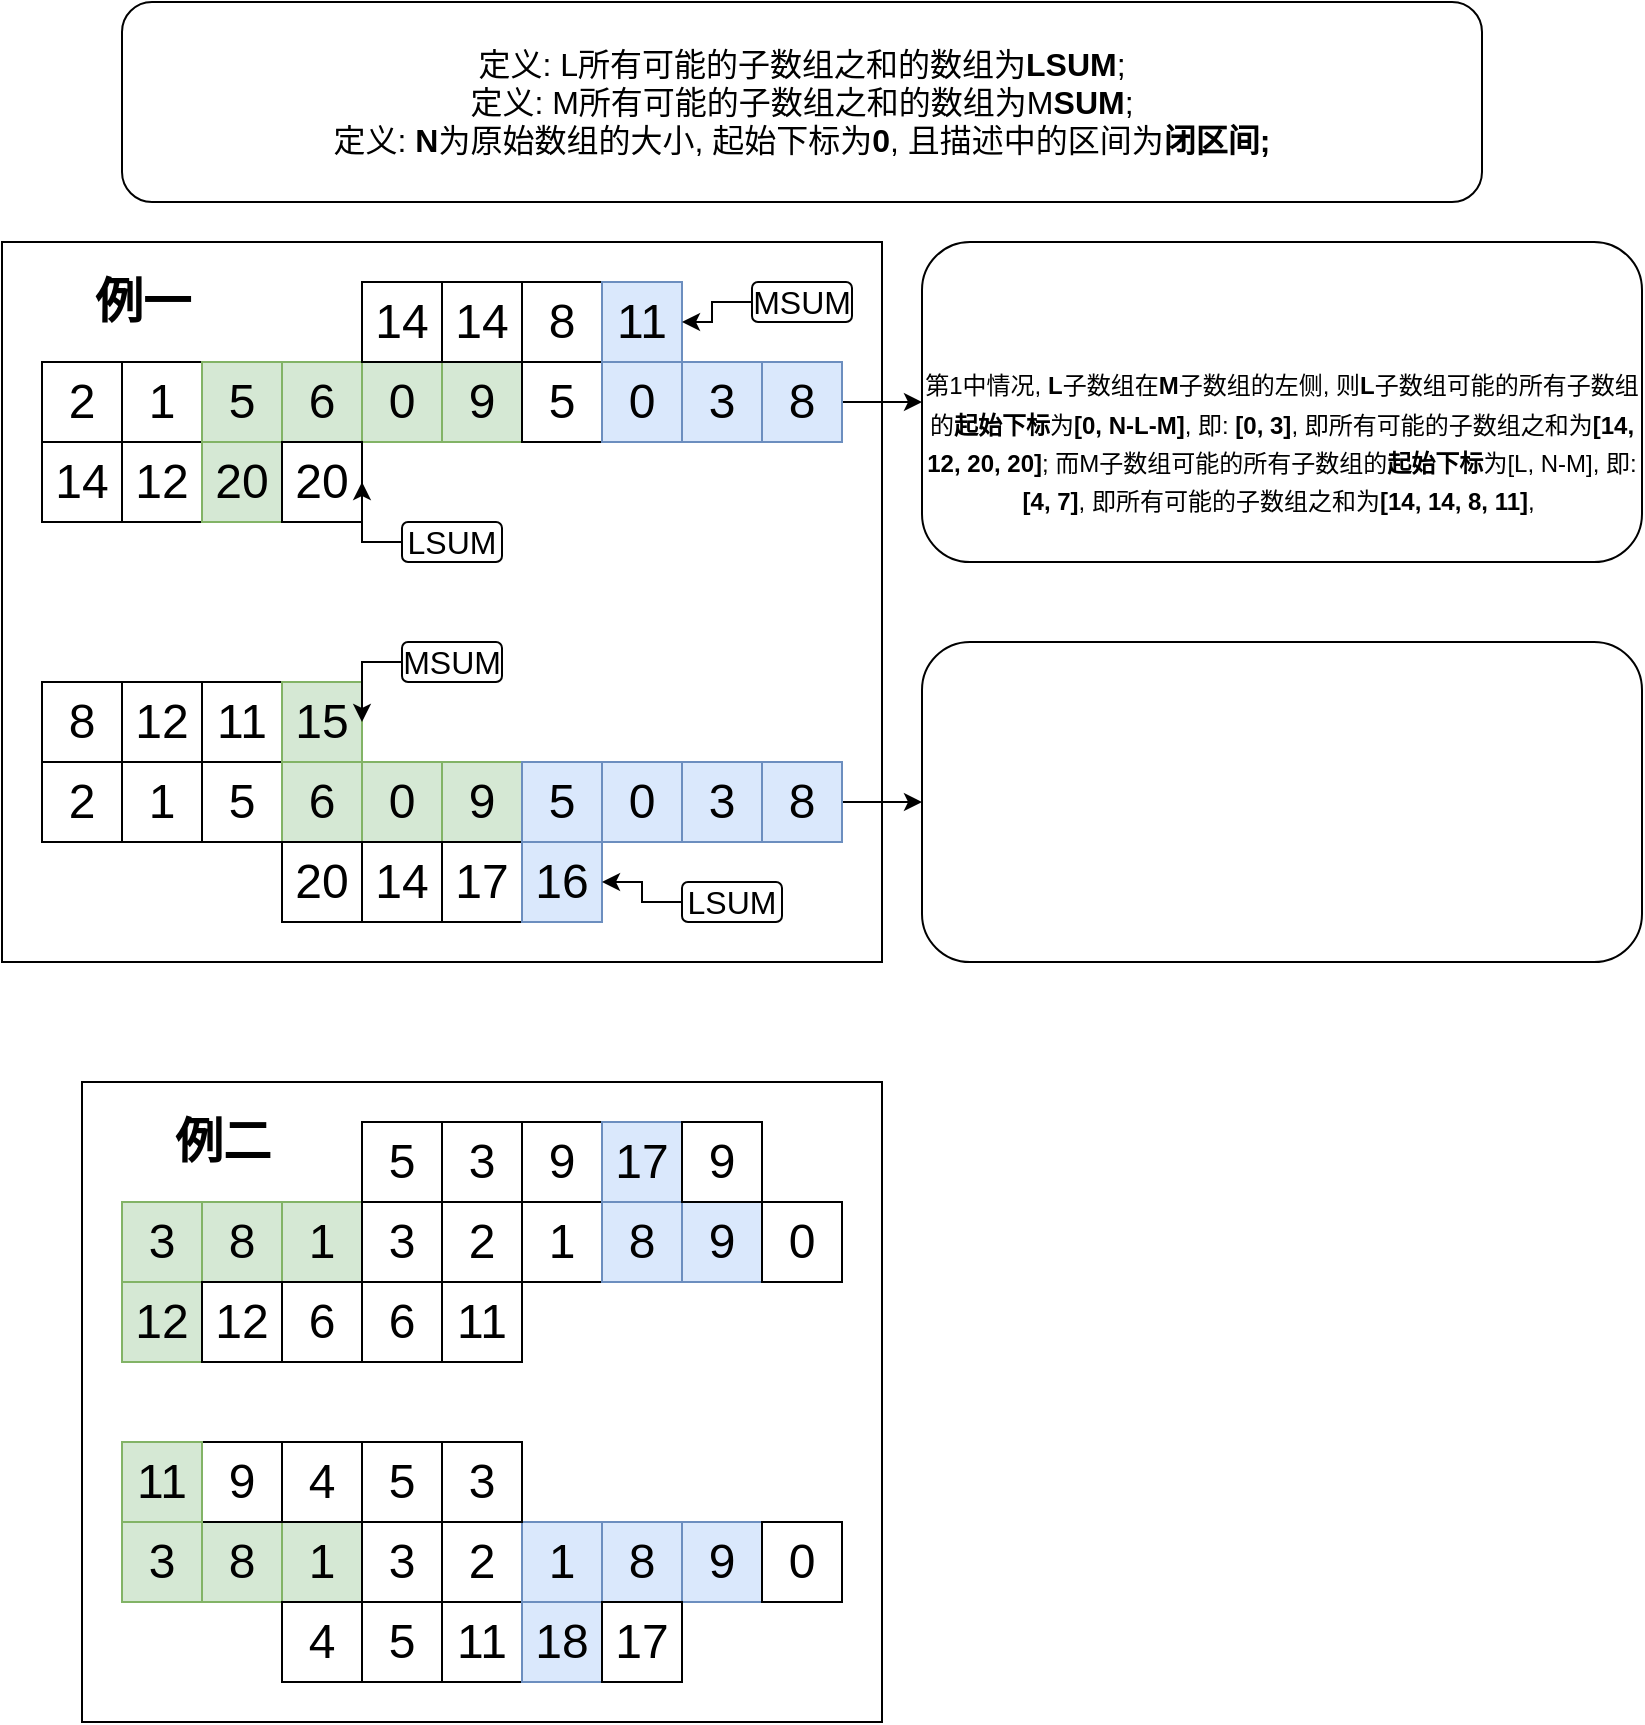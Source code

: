 <mxfile version="10.7.5" type="github"><diagram id="J-oB_Gyhdbi0Jz0GIsj-" name="Page-1"><mxGraphModel dx="918" dy="645" grid="1" gridSize="10" guides="1" tooltips="1" connect="1" arrows="1" fold="1" page="1" pageScale="1" pageWidth="850" pageHeight="1100" background="none" math="0" shadow="0"><root><mxCell id="0"/><mxCell id="1" parent="0"/><mxCell id="X7NBNO9IW3vi-4_0X4rQ-108" value="" style="rounded=0;whiteSpace=wrap;html=1;fontSize=24;" vertex="1" parent="1"><mxGeometry x="60" y="560" width="400" height="320" as="geometry"/></mxCell><mxCell id="X7NBNO9IW3vi-4_0X4rQ-107" value="" style="rounded=0;whiteSpace=wrap;html=1;fontSize=24;" vertex="1" parent="1"><mxGeometry x="20" y="140" width="440" height="360" as="geometry"/></mxCell><mxCell id="X7NBNO9IW3vi-4_0X4rQ-1" value="2" style="rounded=0;whiteSpace=wrap;html=1;fontSize=24;" vertex="1" parent="1"><mxGeometry x="40" y="200" width="40" height="40" as="geometry"/></mxCell><mxCell id="X7NBNO9IW3vi-4_0X4rQ-2" value="1" style="rounded=0;whiteSpace=wrap;html=1;fontSize=24;" vertex="1" parent="1"><mxGeometry x="80" y="200" width="40" height="40" as="geometry"/></mxCell><mxCell id="X7NBNO9IW3vi-4_0X4rQ-3" value="5" style="rounded=0;whiteSpace=wrap;html=1;fontSize=24;fillColor=#d5e8d4;strokeColor=#82b366;" vertex="1" parent="1"><mxGeometry x="120" y="200" width="40" height="40" as="geometry"/></mxCell><mxCell id="X7NBNO9IW3vi-4_0X4rQ-4" value="6" style="rounded=0;whiteSpace=wrap;html=1;fontSize=24;fillColor=#d5e8d4;strokeColor=#82b366;" vertex="1" parent="1"><mxGeometry x="160" y="200" width="40" height="40" as="geometry"/></mxCell><mxCell id="X7NBNO9IW3vi-4_0X4rQ-5" value="0" style="rounded=0;whiteSpace=wrap;html=1;fontSize=24;fillColor=#d5e8d4;strokeColor=#82b366;" vertex="1" parent="1"><mxGeometry x="200" y="200" width="40" height="40" as="geometry"/></mxCell><mxCell id="X7NBNO9IW3vi-4_0X4rQ-6" value="9" style="rounded=0;whiteSpace=wrap;html=1;fontSize=24;fillColor=#d5e8d4;strokeColor=#82b366;" vertex="1" parent="1"><mxGeometry x="240" y="200" width="40" height="40" as="geometry"/></mxCell><mxCell id="X7NBNO9IW3vi-4_0X4rQ-7" value="5" style="rounded=0;whiteSpace=wrap;html=1;fontSize=24;" vertex="1" parent="1"><mxGeometry x="280" y="200" width="40" height="40" as="geometry"/></mxCell><mxCell id="X7NBNO9IW3vi-4_0X4rQ-8" value="0" style="rounded=0;whiteSpace=wrap;html=1;fontSize=24;fillColor=#dae8fc;strokeColor=#6c8ebf;" vertex="1" parent="1"><mxGeometry x="320" y="200" width="40" height="40" as="geometry"/></mxCell><mxCell id="X7NBNO9IW3vi-4_0X4rQ-9" value="3" style="rounded=0;whiteSpace=wrap;html=1;fontSize=24;fillColor=#dae8fc;strokeColor=#6c8ebf;" vertex="1" parent="1"><mxGeometry x="360" y="200" width="40" height="40" as="geometry"/></mxCell><mxCell id="X7NBNO9IW3vi-4_0X4rQ-114" style="edgeStyle=orthogonalEdgeStyle;rounded=0;orthogonalLoop=1;jettySize=auto;html=1;exitX=1;exitY=0.5;exitDx=0;exitDy=0;entryX=0;entryY=0.5;entryDx=0;entryDy=0;fontSize=24;" edge="1" parent="1" source="X7NBNO9IW3vi-4_0X4rQ-10" target="X7NBNO9IW3vi-4_0X4rQ-113"><mxGeometry relative="1" as="geometry"/></mxCell><mxCell id="X7NBNO9IW3vi-4_0X4rQ-10" value="8" style="rounded=0;whiteSpace=wrap;html=1;fontSize=24;fillColor=#dae8fc;strokeColor=#6c8ebf;" vertex="1" parent="1"><mxGeometry x="400" y="200" width="40" height="40" as="geometry"/></mxCell><mxCell id="X7NBNO9IW3vi-4_0X4rQ-11" value="14" style="rounded=0;whiteSpace=wrap;html=1;fontSize=24;" vertex="1" parent="1"><mxGeometry x="200" y="160" width="40" height="40" as="geometry"/></mxCell><mxCell id="X7NBNO9IW3vi-4_0X4rQ-12" value="14" style="rounded=0;whiteSpace=wrap;html=1;fontSize=24;" vertex="1" parent="1"><mxGeometry x="240" y="160" width="40" height="40" as="geometry"/></mxCell><mxCell id="X7NBNO9IW3vi-4_0X4rQ-13" value="8" style="rounded=0;whiteSpace=wrap;html=1;fontSize=24;" vertex="1" parent="1"><mxGeometry x="280" y="160" width="40" height="40" as="geometry"/></mxCell><mxCell id="X7NBNO9IW3vi-4_0X4rQ-14" value="11" style="rounded=0;whiteSpace=wrap;html=1;fontSize=24;fillColor=#dae8fc;strokeColor=#6c8ebf;" vertex="1" parent="1"><mxGeometry x="320" y="160" width="40" height="40" as="geometry"/></mxCell><mxCell id="X7NBNO9IW3vi-4_0X4rQ-15" value="14" style="rounded=0;whiteSpace=wrap;html=1;fontSize=24;" vertex="1" parent="1"><mxGeometry x="40" y="240" width="40" height="40" as="geometry"/></mxCell><mxCell id="X7NBNO9IW3vi-4_0X4rQ-16" value="12" style="rounded=0;whiteSpace=wrap;html=1;fontSize=24;" vertex="1" parent="1"><mxGeometry x="80" y="240" width="40" height="40" as="geometry"/></mxCell><mxCell id="X7NBNO9IW3vi-4_0X4rQ-17" value="20" style="rounded=0;whiteSpace=wrap;html=1;fontSize=24;fillColor=#d5e8d4;strokeColor=#82b366;" vertex="1" parent="1"><mxGeometry x="120" y="240" width="40" height="40" as="geometry"/></mxCell><mxCell id="X7NBNO9IW3vi-4_0X4rQ-18" value="20" style="rounded=0;whiteSpace=wrap;html=1;fontSize=24;" vertex="1" parent="1"><mxGeometry x="160" y="240" width="40" height="40" as="geometry"/></mxCell><mxCell id="X7NBNO9IW3vi-4_0X4rQ-22" value="2" style="rounded=0;whiteSpace=wrap;html=1;fontSize=24;" vertex="1" parent="1"><mxGeometry x="40" y="400" width="40" height="40" as="geometry"/></mxCell><mxCell id="X7NBNO9IW3vi-4_0X4rQ-23" value="1" style="rounded=0;whiteSpace=wrap;html=1;fontSize=24;" vertex="1" parent="1"><mxGeometry x="80" y="400" width="40" height="40" as="geometry"/></mxCell><mxCell id="X7NBNO9IW3vi-4_0X4rQ-24" value="5" style="rounded=0;whiteSpace=wrap;html=1;fontSize=24;" vertex="1" parent="1"><mxGeometry x="120" y="400" width="40" height="40" as="geometry"/></mxCell><mxCell id="X7NBNO9IW3vi-4_0X4rQ-25" value="6" style="rounded=0;whiteSpace=wrap;html=1;fontSize=24;fillColor=#d5e8d4;strokeColor=#82b366;" vertex="1" parent="1"><mxGeometry x="160" y="400" width="40" height="40" as="geometry"/></mxCell><mxCell id="X7NBNO9IW3vi-4_0X4rQ-26" value="0" style="rounded=0;whiteSpace=wrap;html=1;fontSize=24;fillColor=#d5e8d4;strokeColor=#82b366;" vertex="1" parent="1"><mxGeometry x="200" y="400" width="40" height="40" as="geometry"/></mxCell><mxCell id="X7NBNO9IW3vi-4_0X4rQ-27" value="9" style="rounded=0;whiteSpace=wrap;html=1;fontSize=24;fillColor=#d5e8d4;strokeColor=#82b366;" vertex="1" parent="1"><mxGeometry x="240" y="400" width="40" height="40" as="geometry"/></mxCell><mxCell id="X7NBNO9IW3vi-4_0X4rQ-28" value="5" style="rounded=0;whiteSpace=wrap;html=1;fontSize=24;fillColor=#dae8fc;strokeColor=#6c8ebf;" vertex="1" parent="1"><mxGeometry x="280" y="400" width="40" height="40" as="geometry"/></mxCell><mxCell id="X7NBNO9IW3vi-4_0X4rQ-29" value="0" style="rounded=0;whiteSpace=wrap;html=1;fontSize=24;fillColor=#dae8fc;strokeColor=#6c8ebf;" vertex="1" parent="1"><mxGeometry x="320" y="400" width="40" height="40" as="geometry"/></mxCell><mxCell id="X7NBNO9IW3vi-4_0X4rQ-30" value="3" style="rounded=0;whiteSpace=wrap;html=1;fontSize=24;fillColor=#dae8fc;strokeColor=#6c8ebf;" vertex="1" parent="1"><mxGeometry x="360" y="400" width="40" height="40" as="geometry"/></mxCell><mxCell id="X7NBNO9IW3vi-4_0X4rQ-116" style="edgeStyle=orthogonalEdgeStyle;rounded=0;orthogonalLoop=1;jettySize=auto;html=1;exitX=1;exitY=0.5;exitDx=0;exitDy=0;entryX=0;entryY=0.5;entryDx=0;entryDy=0;fontSize=24;" edge="1" parent="1" source="X7NBNO9IW3vi-4_0X4rQ-31" target="X7NBNO9IW3vi-4_0X4rQ-115"><mxGeometry relative="1" as="geometry"/></mxCell><mxCell id="X7NBNO9IW3vi-4_0X4rQ-31" value="8" style="rounded=0;whiteSpace=wrap;html=1;fontSize=24;fillColor=#dae8fc;strokeColor=#6c8ebf;" vertex="1" parent="1"><mxGeometry x="400" y="400" width="40" height="40" as="geometry"/></mxCell><mxCell id="X7NBNO9IW3vi-4_0X4rQ-32" value="8" style="rounded=0;whiteSpace=wrap;html=1;fontSize=24;" vertex="1" parent="1"><mxGeometry x="40" y="360" width="40" height="40" as="geometry"/></mxCell><mxCell id="X7NBNO9IW3vi-4_0X4rQ-33" value="12" style="rounded=0;whiteSpace=wrap;html=1;fontSize=24;" vertex="1" parent="1"><mxGeometry x="80" y="360" width="40" height="40" as="geometry"/></mxCell><mxCell id="X7NBNO9IW3vi-4_0X4rQ-34" value="11" style="rounded=0;whiteSpace=wrap;html=1;fontSize=24;" vertex="1" parent="1"><mxGeometry x="120" y="360" width="40" height="40" as="geometry"/></mxCell><mxCell id="X7NBNO9IW3vi-4_0X4rQ-35" value="15" style="rounded=0;whiteSpace=wrap;html=1;fontSize=24;fillColor=#d5e8d4;strokeColor=#82b366;" vertex="1" parent="1"><mxGeometry x="160" y="360" width="40" height="40" as="geometry"/></mxCell><mxCell id="X7NBNO9IW3vi-4_0X4rQ-36" value="20" style="rounded=0;whiteSpace=wrap;html=1;fontSize=24;" vertex="1" parent="1"><mxGeometry x="160" y="440" width="40" height="40" as="geometry"/></mxCell><mxCell id="X7NBNO9IW3vi-4_0X4rQ-37" value="14" style="rounded=0;whiteSpace=wrap;html=1;fontSize=24;" vertex="1" parent="1"><mxGeometry x="200" y="440" width="40" height="40" as="geometry"/></mxCell><mxCell id="X7NBNO9IW3vi-4_0X4rQ-38" value="17" style="rounded=0;whiteSpace=wrap;html=1;fontSize=24;" vertex="1" parent="1"><mxGeometry x="240" y="440" width="40" height="40" as="geometry"/></mxCell><mxCell id="X7NBNO9IW3vi-4_0X4rQ-39" value="16" style="rounded=0;whiteSpace=wrap;html=1;fontSize=24;fillColor=#dae8fc;strokeColor=#6c8ebf;" vertex="1" parent="1"><mxGeometry x="280" y="440" width="40" height="40" as="geometry"/></mxCell><mxCell id="X7NBNO9IW3vi-4_0X4rQ-57" value="3" style="rounded=0;whiteSpace=wrap;html=1;fontSize=24;fillColor=#d5e8d4;strokeColor=#82b366;" vertex="1" parent="1"><mxGeometry x="80" y="620" width="40" height="40" as="geometry"/></mxCell><mxCell id="X7NBNO9IW3vi-4_0X4rQ-58" value="8" style="rounded=0;whiteSpace=wrap;html=1;fontSize=24;fillColor=#d5e8d4;strokeColor=#82b366;" vertex="1" parent="1"><mxGeometry x="120" y="620" width="40" height="40" as="geometry"/></mxCell><mxCell id="X7NBNO9IW3vi-4_0X4rQ-59" value="1" style="rounded=0;whiteSpace=wrap;html=1;fontSize=24;fillColor=#d5e8d4;strokeColor=#82b366;" vertex="1" parent="1"><mxGeometry x="160" y="620" width="40" height="40" as="geometry"/></mxCell><mxCell id="X7NBNO9IW3vi-4_0X4rQ-60" value="3" style="rounded=0;whiteSpace=wrap;html=1;fontSize=24;" vertex="1" parent="1"><mxGeometry x="200" y="620" width="40" height="40" as="geometry"/></mxCell><mxCell id="X7NBNO9IW3vi-4_0X4rQ-61" value="2" style="rounded=0;whiteSpace=wrap;html=1;fontSize=24;" vertex="1" parent="1"><mxGeometry x="240" y="620" width="40" height="40" as="geometry"/></mxCell><mxCell id="X7NBNO9IW3vi-4_0X4rQ-62" value="1" style="rounded=0;whiteSpace=wrap;html=1;fontSize=24;" vertex="1" parent="1"><mxGeometry x="280" y="620" width="40" height="40" as="geometry"/></mxCell><mxCell id="X7NBNO9IW3vi-4_0X4rQ-63" value="8" style="rounded=0;whiteSpace=wrap;html=1;fontSize=24;fillColor=#dae8fc;strokeColor=#6c8ebf;" vertex="1" parent="1"><mxGeometry x="320" y="620" width="40" height="40" as="geometry"/></mxCell><mxCell id="X7NBNO9IW3vi-4_0X4rQ-64" value="9" style="rounded=0;whiteSpace=wrap;html=1;fontSize=24;fillColor=#dae8fc;strokeColor=#6c8ebf;" vertex="1" parent="1"><mxGeometry x="360" y="620" width="40" height="40" as="geometry"/></mxCell><mxCell id="X7NBNO9IW3vi-4_0X4rQ-65" value="0" style="rounded=0;whiteSpace=wrap;html=1;fontSize=24;" vertex="1" parent="1"><mxGeometry x="400" y="620" width="40" height="40" as="geometry"/></mxCell><mxCell id="X7NBNO9IW3vi-4_0X4rQ-67" value="3" style="rounded=0;whiteSpace=wrap;html=1;fontSize=24;" vertex="1" parent="1"><mxGeometry x="240" y="580" width="40" height="40" as="geometry"/></mxCell><mxCell id="X7NBNO9IW3vi-4_0X4rQ-68" value="9" style="rounded=0;whiteSpace=wrap;html=1;fontSize=24;" vertex="1" parent="1"><mxGeometry x="280" y="580" width="40" height="40" as="geometry"/></mxCell><mxCell id="X7NBNO9IW3vi-4_0X4rQ-69" value="17" style="rounded=0;whiteSpace=wrap;html=1;fontSize=24;fillColor=#dae8fc;strokeColor=#6c8ebf;" vertex="1" parent="1"><mxGeometry x="320" y="580" width="40" height="40" as="geometry"/></mxCell><mxCell id="X7NBNO9IW3vi-4_0X4rQ-70" value="9" style="rounded=0;whiteSpace=wrap;html=1;fontSize=24;" vertex="1" parent="1"><mxGeometry x="360" y="580" width="40" height="40" as="geometry"/></mxCell><mxCell id="X7NBNO9IW3vi-4_0X4rQ-71" value="12" style="rounded=0;whiteSpace=wrap;html=1;fontSize=24;fillColor=#d5e8d4;strokeColor=#82b366;" vertex="1" parent="1"><mxGeometry x="80" y="660" width="40" height="40" as="geometry"/></mxCell><mxCell id="X7NBNO9IW3vi-4_0X4rQ-72" value="12" style="rounded=0;whiteSpace=wrap;html=1;fontSize=24;" vertex="1" parent="1"><mxGeometry x="120" y="660" width="40" height="40" as="geometry"/></mxCell><mxCell id="X7NBNO9IW3vi-4_0X4rQ-73" value="6" style="rounded=0;whiteSpace=wrap;html=1;fontSize=24;" vertex="1" parent="1"><mxGeometry x="160" y="660" width="40" height="40" as="geometry"/></mxCell><mxCell id="X7NBNO9IW3vi-4_0X4rQ-74" value="6" style="rounded=0;whiteSpace=wrap;html=1;fontSize=24;" vertex="1" parent="1"><mxGeometry x="200" y="660" width="40" height="40" as="geometry"/></mxCell><mxCell id="X7NBNO9IW3vi-4_0X4rQ-82" value="11" style="rounded=0;whiteSpace=wrap;html=1;fontSize=24;" vertex="1" parent="1"><mxGeometry x="240" y="660" width="40" height="40" as="geometry"/></mxCell><mxCell id="X7NBNO9IW3vi-4_0X4rQ-85" value="5" style="rounded=0;whiteSpace=wrap;html=1;fontSize=24;" vertex="1" parent="1"><mxGeometry x="200" y="580" width="40" height="40" as="geometry"/></mxCell><mxCell id="X7NBNO9IW3vi-4_0X4rQ-87" value="3" style="rounded=0;whiteSpace=wrap;html=1;fontSize=24;fillColor=#d5e8d4;strokeColor=#82b366;" vertex="1" parent="1"><mxGeometry x="80" y="780" width="40" height="40" as="geometry"/></mxCell><mxCell id="X7NBNO9IW3vi-4_0X4rQ-88" value="8" style="rounded=0;whiteSpace=wrap;html=1;fontSize=24;fillColor=#d5e8d4;strokeColor=#82b366;" vertex="1" parent="1"><mxGeometry x="120" y="780" width="40" height="40" as="geometry"/></mxCell><mxCell id="X7NBNO9IW3vi-4_0X4rQ-89" value="1" style="rounded=0;whiteSpace=wrap;html=1;fontSize=24;fillColor=#d5e8d4;strokeColor=#82b366;" vertex="1" parent="1"><mxGeometry x="160" y="780" width="40" height="40" as="geometry"/></mxCell><mxCell id="X7NBNO9IW3vi-4_0X4rQ-90" value="3" style="rounded=0;whiteSpace=wrap;html=1;fontSize=24;" vertex="1" parent="1"><mxGeometry x="200" y="780" width="40" height="40" as="geometry"/></mxCell><mxCell id="X7NBNO9IW3vi-4_0X4rQ-91" value="2" style="rounded=0;whiteSpace=wrap;html=1;fontSize=24;" vertex="1" parent="1"><mxGeometry x="240" y="780" width="40" height="40" as="geometry"/></mxCell><mxCell id="X7NBNO9IW3vi-4_0X4rQ-92" value="1" style="rounded=0;whiteSpace=wrap;html=1;fontSize=24;fillColor=#dae8fc;strokeColor=#6c8ebf;" vertex="1" parent="1"><mxGeometry x="280" y="780" width="40" height="40" as="geometry"/></mxCell><mxCell id="X7NBNO9IW3vi-4_0X4rQ-93" value="8" style="rounded=0;whiteSpace=wrap;html=1;fontSize=24;fillColor=#dae8fc;strokeColor=#6c8ebf;" vertex="1" parent="1"><mxGeometry x="320" y="780" width="40" height="40" as="geometry"/></mxCell><mxCell id="X7NBNO9IW3vi-4_0X4rQ-94" value="9" style="rounded=0;whiteSpace=wrap;html=1;fontSize=24;fillColor=#dae8fc;strokeColor=#6c8ebf;" vertex="1" parent="1"><mxGeometry x="360" y="780" width="40" height="40" as="geometry"/></mxCell><mxCell id="X7NBNO9IW3vi-4_0X4rQ-95" value="0" style="rounded=0;whiteSpace=wrap;html=1;fontSize=24;" vertex="1" parent="1"><mxGeometry x="400" y="780" width="40" height="40" as="geometry"/></mxCell><mxCell id="X7NBNO9IW3vi-4_0X4rQ-96" value="4" style="rounded=0;whiteSpace=wrap;html=1;fontSize=24;" vertex="1" parent="1"><mxGeometry x="160" y="820" width="40" height="40" as="geometry"/></mxCell><mxCell id="X7NBNO9IW3vi-4_0X4rQ-97" value="5" style="rounded=0;whiteSpace=wrap;html=1;fontSize=24;" vertex="1" parent="1"><mxGeometry x="200" y="820" width="40" height="40" as="geometry"/></mxCell><mxCell id="X7NBNO9IW3vi-4_0X4rQ-98" value="11" style="rounded=0;whiteSpace=wrap;html=1;fontSize=24;" vertex="1" parent="1"><mxGeometry x="240" y="820" width="40" height="40" as="geometry"/></mxCell><mxCell id="X7NBNO9IW3vi-4_0X4rQ-99" value="18" style="rounded=0;whiteSpace=wrap;html=1;fontSize=24;fillColor=#dae8fc;strokeColor=#6c8ebf;" vertex="1" parent="1"><mxGeometry x="280" y="820" width="40" height="40" as="geometry"/></mxCell><mxCell id="X7NBNO9IW3vi-4_0X4rQ-100" value="17" style="rounded=0;whiteSpace=wrap;html=1;fontSize=24;" vertex="1" parent="1"><mxGeometry x="320" y="820" width="40" height="40" as="geometry"/></mxCell><mxCell id="X7NBNO9IW3vi-4_0X4rQ-101" value="9" style="rounded=0;whiteSpace=wrap;html=1;fontSize=24;" vertex="1" parent="1"><mxGeometry x="120" y="740" width="40" height="40" as="geometry"/></mxCell><mxCell id="X7NBNO9IW3vi-4_0X4rQ-102" value="4" style="rounded=0;whiteSpace=wrap;html=1;fontSize=24;" vertex="1" parent="1"><mxGeometry x="160" y="740" width="40" height="40" as="geometry"/></mxCell><mxCell id="X7NBNO9IW3vi-4_0X4rQ-103" value="5" style="rounded=0;whiteSpace=wrap;html=1;fontSize=24;" vertex="1" parent="1"><mxGeometry x="200" y="740" width="40" height="40" as="geometry"/></mxCell><mxCell id="X7NBNO9IW3vi-4_0X4rQ-104" value="3" style="rounded=0;whiteSpace=wrap;html=1;fontSize=24;" vertex="1" parent="1"><mxGeometry x="240" y="740" width="40" height="40" as="geometry"/></mxCell><mxCell id="X7NBNO9IW3vi-4_0X4rQ-105" value="11" style="rounded=0;whiteSpace=wrap;html=1;fontSize=24;fillColor=#d5e8d4;strokeColor=#82b366;" vertex="1" parent="1"><mxGeometry x="80" y="740" width="40" height="40" as="geometry"/></mxCell><mxCell id="X7NBNO9IW3vi-4_0X4rQ-109" value="例一" style="text;strokeColor=none;fillColor=none;html=1;fontSize=24;fontStyle=1;verticalAlign=middle;align=center;" vertex="1" parent="1"><mxGeometry x="40" y="150" width="100" height="40" as="geometry"/></mxCell><mxCell id="X7NBNO9IW3vi-4_0X4rQ-110" value="例二" style="text;strokeColor=none;fillColor=none;html=1;fontSize=24;fontStyle=1;verticalAlign=middle;align=center;" vertex="1" parent="1"><mxGeometry x="80" y="570" width="100" height="40" as="geometry"/></mxCell><mxCell id="X7NBNO9IW3vi-4_0X4rQ-113" value="&lt;font style=&quot;font-size: 12px&quot;&gt;&lt;b&gt;&lt;br&gt;&lt;/b&gt;&lt;br&gt;第1中情况, &lt;b&gt;L&lt;/b&gt;子数组在&lt;b&gt;M&lt;/b&gt;子数组的左侧, 则&lt;b&gt;L&lt;/b&gt;子数组可能的所有子数组的&lt;b&gt;起始下标&lt;/b&gt;为&lt;b&gt;[0, N-L-M]&lt;/b&gt;, 即: &lt;b&gt;[0, 3]&lt;/b&gt;, 即所有可能的子数组之和为&lt;b&gt;[14, 12, 20, 20]&lt;/b&gt;; 而M子数组可能的所有子数组的&lt;b&gt;起始下标&lt;/b&gt;为[L, N-M], 即: &lt;b&gt;[4, 7]&lt;/b&gt;, 即所有可能的子数组之和为&lt;b&gt;[14, 14, 8, 11]&lt;/b&gt;,&amp;nbsp;&lt;/font&gt;" style="rounded=1;whiteSpace=wrap;html=1;fontSize=16;" vertex="1" parent="1"><mxGeometry x="480" y="140" width="360" height="160" as="geometry"/></mxCell><mxCell id="X7NBNO9IW3vi-4_0X4rQ-115" value="" style="rounded=1;whiteSpace=wrap;html=1;fontSize=16;" vertex="1" parent="1"><mxGeometry x="480" y="340" width="360" height="160" as="geometry"/></mxCell><mxCell id="X7NBNO9IW3vi-4_0X4rQ-117" value="&lt;span&gt;定义: L所有可能的子数组之和的数组为&lt;/span&gt;&lt;b&gt;LSUM&lt;/b&gt;&lt;span&gt;;&lt;/span&gt;&lt;br&gt;&lt;span&gt;定义: M所有可能的子数组之和的数组为M&lt;/span&gt;&lt;b&gt;SUM&lt;/b&gt;&lt;span&gt;;&lt;/span&gt;&lt;br&gt;&lt;span&gt;定义:&amp;nbsp;&lt;/span&gt;&lt;b&gt;N&lt;/b&gt;&lt;span&gt;为原始数组的大小, 起始下标为&lt;/span&gt;&lt;b&gt;0&lt;/b&gt;&lt;span&gt;, 且描述中的区间为&lt;/span&gt;&lt;b&gt;闭区间;&lt;/b&gt;" style="rounded=1;whiteSpace=wrap;html=1;fontSize=16;" vertex="1" parent="1"><mxGeometry x="80" y="20" width="680" height="100" as="geometry"/></mxCell><mxCell id="X7NBNO9IW3vi-4_0X4rQ-120" style="edgeStyle=orthogonalEdgeStyle;rounded=0;orthogonalLoop=1;jettySize=auto;html=1;exitX=0;exitY=0.5;exitDx=0;exitDy=0;fontSize=16;" edge="1" parent="1" source="X7NBNO9IW3vi-4_0X4rQ-118" target="X7NBNO9IW3vi-4_0X4rQ-18"><mxGeometry relative="1" as="geometry"/></mxCell><mxCell id="X7NBNO9IW3vi-4_0X4rQ-118" value="LSUM" style="rounded=1;whiteSpace=wrap;html=1;fontSize=16;" vertex="1" parent="1"><mxGeometry x="220" y="280" width="50" height="20" as="geometry"/></mxCell><mxCell id="X7NBNO9IW3vi-4_0X4rQ-123" style="edgeStyle=orthogonalEdgeStyle;rounded=0;orthogonalLoop=1;jettySize=auto;html=1;exitX=0;exitY=0.5;exitDx=0;exitDy=0;fontSize=16;" edge="1" parent="1" source="X7NBNO9IW3vi-4_0X4rQ-121"><mxGeometry relative="1" as="geometry"><mxPoint x="360" y="180" as="targetPoint"/><Array as="points"><mxPoint x="375" y="170"/><mxPoint x="375" y="180"/><mxPoint x="360" y="180"/></Array></mxGeometry></mxCell><mxCell id="X7NBNO9IW3vi-4_0X4rQ-121" value="MSUM" style="rounded=1;whiteSpace=wrap;html=1;fontSize=16;" vertex="1" parent="1"><mxGeometry x="395" y="160" width="50" height="20" as="geometry"/></mxCell><mxCell id="X7NBNO9IW3vi-4_0X4rQ-126" style="edgeStyle=orthogonalEdgeStyle;rounded=0;orthogonalLoop=1;jettySize=auto;html=1;exitX=0;exitY=0.5;exitDx=0;exitDy=0;entryX=1;entryY=0.5;entryDx=0;entryDy=0;fontSize=16;" edge="1" parent="1" source="X7NBNO9IW3vi-4_0X4rQ-125" target="X7NBNO9IW3vi-4_0X4rQ-35"><mxGeometry relative="1" as="geometry"/></mxCell><mxCell id="X7NBNO9IW3vi-4_0X4rQ-125" value="MSUM" style="rounded=1;whiteSpace=wrap;html=1;fontSize=16;" vertex="1" parent="1"><mxGeometry x="220" y="340" width="50" height="20" as="geometry"/></mxCell><mxCell id="X7NBNO9IW3vi-4_0X4rQ-129" style="edgeStyle=orthogonalEdgeStyle;rounded=0;orthogonalLoop=1;jettySize=auto;html=1;exitX=0;exitY=0.5;exitDx=0;exitDy=0;entryX=1;entryY=0.5;entryDx=0;entryDy=0;fontSize=16;" edge="1" parent="1" source="X7NBNO9IW3vi-4_0X4rQ-127" target="X7NBNO9IW3vi-4_0X4rQ-39"><mxGeometry relative="1" as="geometry"/></mxCell><mxCell id="X7NBNO9IW3vi-4_0X4rQ-127" value="LSUM" style="rounded=1;whiteSpace=wrap;html=1;fontSize=16;" vertex="1" parent="1"><mxGeometry x="360" y="460" width="50" height="20" as="geometry"/></mxCell></root></mxGraphModel></diagram></mxfile>